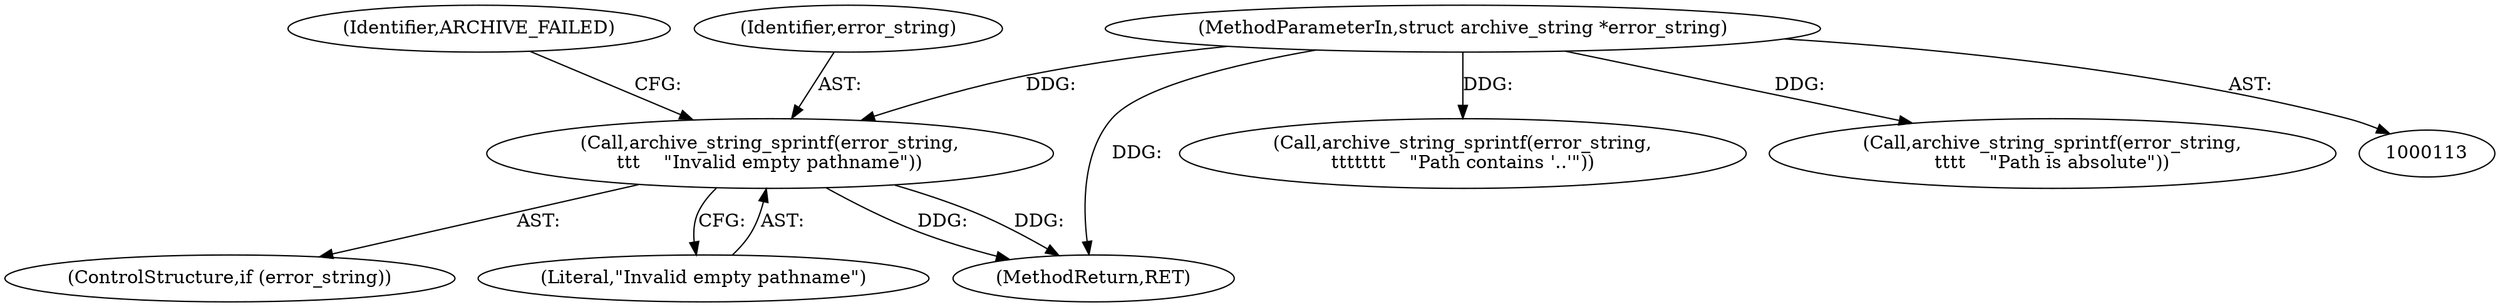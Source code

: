 digraph "0_libarchive_dfd6b54ce33960e420fb206d8872fb759b577ad9_0@API" {
"1000144" [label="(Call,archive_string_sprintf(error_string,\n\t\t\t    \"Invalid empty pathname\"))"];
"1000116" [label="(MethodParameterIn,struct archive_string *error_string)"];
"1000142" [label="(ControlStructure,if (error_string))"];
"1000144" [label="(Call,archive_string_sprintf(error_string,\n\t\t\t    \"Invalid empty pathname\"))"];
"1000263" [label="(Call,archive_string_sprintf(error_string,\n\t\t\t\t\t\t\t    \"Path contains '..'\"))"];
"1000148" [label="(Identifier,ARCHIVE_FAILED)"];
"1000146" [label="(Literal,\"Invalid empty pathname\")"];
"1000170" [label="(Call,archive_string_sprintf(error_string,\n\t\t\t\t    \"Path is absolute\"))"];
"1000116" [label="(MethodParameterIn,struct archive_string *error_string)"];
"1000328" [label="(MethodReturn,RET)"];
"1000145" [label="(Identifier,error_string)"];
"1000144" -> "1000142"  [label="AST: "];
"1000144" -> "1000146"  [label="CFG: "];
"1000145" -> "1000144"  [label="AST: "];
"1000146" -> "1000144"  [label="AST: "];
"1000148" -> "1000144"  [label="CFG: "];
"1000144" -> "1000328"  [label="DDG: "];
"1000144" -> "1000328"  [label="DDG: "];
"1000116" -> "1000144"  [label="DDG: "];
"1000116" -> "1000113"  [label="AST: "];
"1000116" -> "1000328"  [label="DDG: "];
"1000116" -> "1000170"  [label="DDG: "];
"1000116" -> "1000263"  [label="DDG: "];
}
